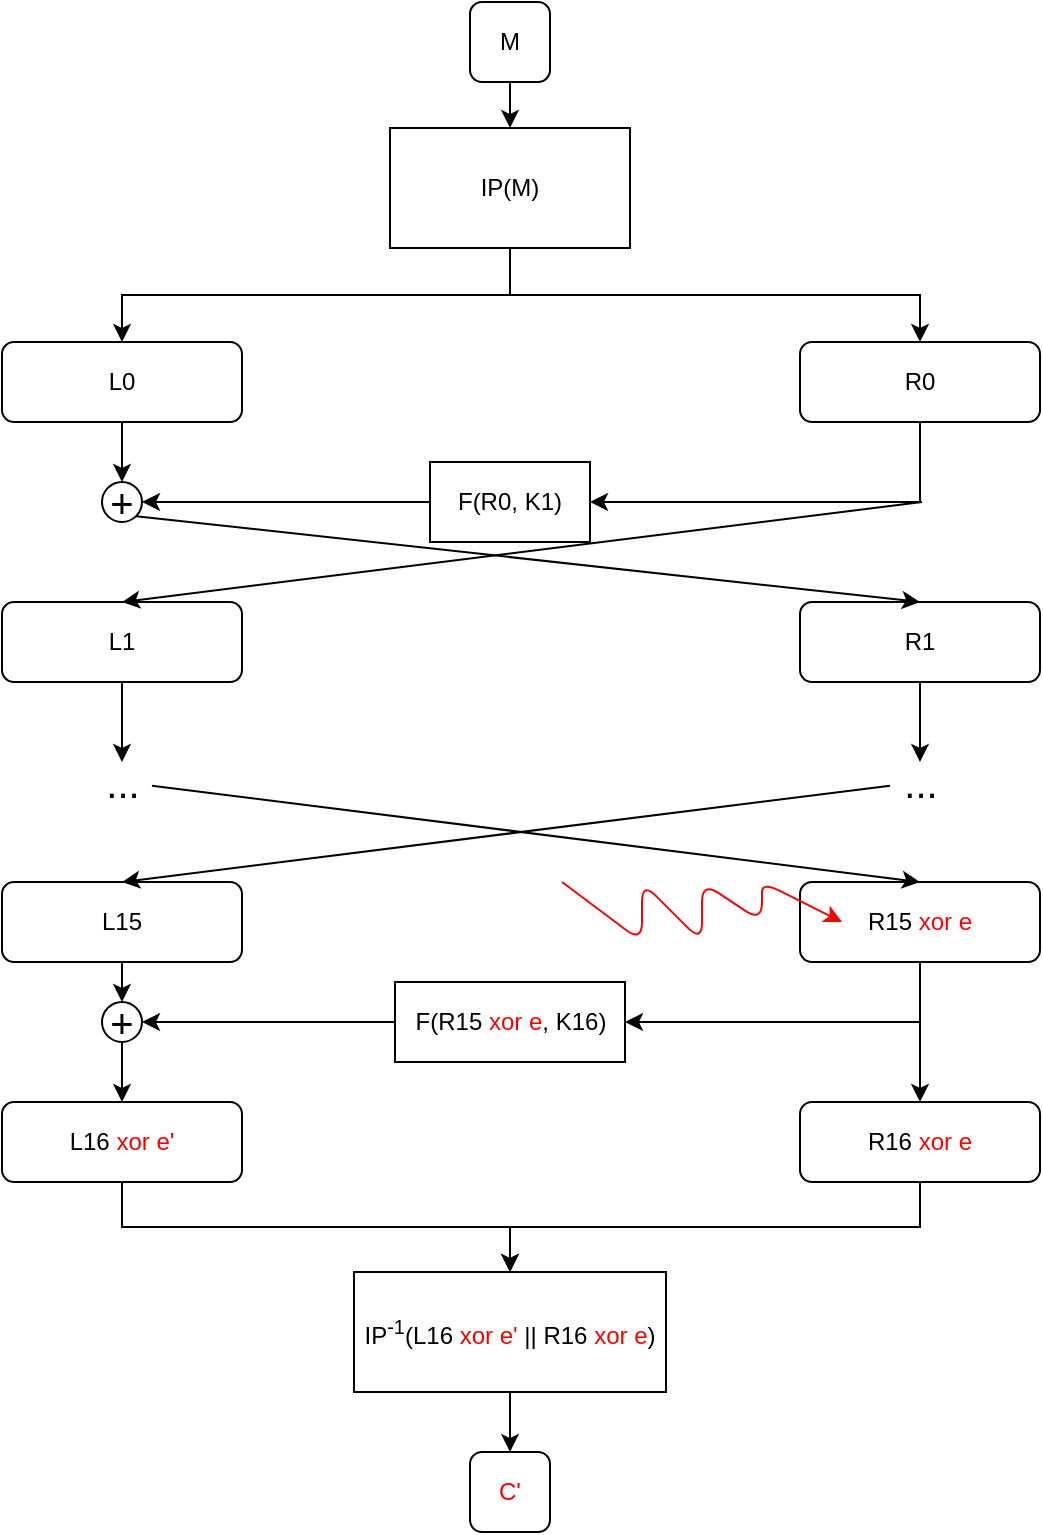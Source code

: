 <mxfile version="12.9.13" type="device"><diagram id="v9nlMzqAuGs6hTl1QrHG" name="Page-1"><mxGraphModel dx="556" dy="1065" grid="1" gridSize="10" guides="1" tooltips="1" connect="1" arrows="1" fold="1" page="1" pageScale="1" pageWidth="827" pageHeight="1169" math="0" shadow="0"><root><mxCell id="0"/><mxCell id="1" parent="0"/><mxCell id="WcnsGDLWou0xfi_UGj2Q-3" style="edgeStyle=orthogonalEdgeStyle;rounded=0;orthogonalLoop=1;jettySize=auto;html=1;" parent="1" source="WcnsGDLWou0xfi_UGj2Q-5" target="WcnsGDLWou0xfi_UGj2Q-11" edge="1"><mxGeometry relative="1" as="geometry"/></mxCell><mxCell id="WcnsGDLWou0xfi_UGj2Q-4" style="edgeStyle=orthogonalEdgeStyle;rounded=0;orthogonalLoop=1;jettySize=auto;html=1;entryX=1;entryY=0.5;entryDx=0;entryDy=0;" parent="1" source="WcnsGDLWou0xfi_UGj2Q-5" target="WcnsGDLWou0xfi_UGj2Q-13" edge="1"><mxGeometry relative="1" as="geometry"><Array as="points"><mxPoint x="1440" y="712"/></Array></mxGeometry></mxCell><mxCell id="WcnsGDLWou0xfi_UGj2Q-5" value="R15&lt;font color=&quot;#ff0000&quot;&gt;&amp;nbsp;xor e&lt;/font&gt;" style="rounded=1;whiteSpace=wrap;html=1;" parent="1" vertex="1"><mxGeometry x="1380" y="642" width="120" height="40" as="geometry"/></mxCell><mxCell id="WcnsGDLWou0xfi_UGj2Q-6" style="edgeStyle=orthogonalEdgeStyle;rounded=0;orthogonalLoop=1;jettySize=auto;html=1;exitX=0.5;exitY=1;exitDx=0;exitDy=0;entryX=0.5;entryY=0;entryDx=0;entryDy=0;" parent="1" source="WcnsGDLWou0xfi_UGj2Q-7" target="WcnsGDLWou0xfi_UGj2Q-15" edge="1"><mxGeometry relative="1" as="geometry"/></mxCell><mxCell id="WcnsGDLWou0xfi_UGj2Q-7" value="L15" style="rounded=1;whiteSpace=wrap;html=1;" parent="1" vertex="1"><mxGeometry x="981" y="642" width="120" height="40" as="geometry"/></mxCell><mxCell id="ggHdVQ3ID23EfEtRy9pq-2" style="edgeStyle=orthogonalEdgeStyle;rounded=0;orthogonalLoop=1;jettySize=auto;html=1;exitX=0.5;exitY=1;exitDx=0;exitDy=0;" parent="1" source="WcnsGDLWou0xfi_UGj2Q-9" target="WcnsGDLWou0xfi_UGj2Q-17" edge="1"><mxGeometry relative="1" as="geometry"/></mxCell><mxCell id="WcnsGDLWou0xfi_UGj2Q-9" value="L16 &lt;font color=&quot;#ff0000&quot;&gt;xor e'&lt;/font&gt;" style="rounded=1;whiteSpace=wrap;html=1;" parent="1" vertex="1"><mxGeometry x="981" y="752" width="120" height="40" as="geometry"/></mxCell><mxCell id="ggHdVQ3ID23EfEtRy9pq-3" style="edgeStyle=orthogonalEdgeStyle;rounded=0;orthogonalLoop=1;jettySize=auto;html=1;exitX=0.5;exitY=1;exitDx=0;exitDy=0;" parent="1" source="WcnsGDLWou0xfi_UGj2Q-11" target="WcnsGDLWou0xfi_UGj2Q-17" edge="1"><mxGeometry relative="1" as="geometry"/></mxCell><mxCell id="WcnsGDLWou0xfi_UGj2Q-11" value="R16 &lt;font color=&quot;#ff0000&quot;&gt;xor e&lt;/font&gt;" style="rounded=1;whiteSpace=wrap;html=1;" parent="1" vertex="1"><mxGeometry x="1380" y="752" width="120" height="40" as="geometry"/></mxCell><mxCell id="WcnsGDLWou0xfi_UGj2Q-12" style="edgeStyle=orthogonalEdgeStyle;rounded=0;orthogonalLoop=1;jettySize=auto;html=1;entryX=1;entryY=0.5;entryDx=0;entryDy=0;" parent="1" source="WcnsGDLWou0xfi_UGj2Q-13" target="WcnsGDLWou0xfi_UGj2Q-15" edge="1"><mxGeometry relative="1" as="geometry"><mxPoint x="1174" y="762" as="targetPoint"/></mxGeometry></mxCell><mxCell id="WcnsGDLWou0xfi_UGj2Q-13" value="F(R15 &lt;font color=&quot;#ff0000&quot;&gt;xor e&lt;/font&gt;, K16)" style="rounded=0;whiteSpace=wrap;html=1;" parent="1" vertex="1"><mxGeometry x="1177.5" y="692" width="115" height="40" as="geometry"/></mxCell><mxCell id="WcnsGDLWou0xfi_UGj2Q-14" style="edgeStyle=orthogonalEdgeStyle;rounded=0;orthogonalLoop=1;jettySize=auto;html=1;" parent="1" source="WcnsGDLWou0xfi_UGj2Q-15" target="WcnsGDLWou0xfi_UGj2Q-9" edge="1"><mxGeometry relative="1" as="geometry"/></mxCell><mxCell id="WcnsGDLWou0xfi_UGj2Q-15" value="&lt;font style=&quot;font-size: 20px&quot;&gt;+&lt;/font&gt;" style="ellipse;whiteSpace=wrap;html=1;aspect=fixed;" parent="1" vertex="1"><mxGeometry x="1031" y="702" width="20" height="20" as="geometry"/></mxCell><mxCell id="WcnsGDLWou0xfi_UGj2Q-16" style="edgeStyle=orthogonalEdgeStyle;rounded=0;orthogonalLoop=1;jettySize=auto;html=1;" parent="1" source="WcnsGDLWou0xfi_UGj2Q-17" target="WcnsGDLWou0xfi_UGj2Q-18" edge="1"><mxGeometry relative="1" as="geometry"/></mxCell><mxCell id="WcnsGDLWou0xfi_UGj2Q-17" value="IP&lt;sup&gt;-1&lt;/sup&gt;(L16 &lt;font color=&quot;#ff0000&quot;&gt;xor e'&lt;/font&gt; || R16 &lt;font color=&quot;#ff0000&quot;&gt;xor e&lt;/font&gt;)" style="rounded=0;whiteSpace=wrap;html=1;" parent="1" vertex="1"><mxGeometry x="1157" y="837" width="156" height="60" as="geometry"/></mxCell><mxCell id="WcnsGDLWou0xfi_UGj2Q-18" value="&lt;font color=&quot;#ff0000&quot;&gt;C'&lt;/font&gt;" style="rounded=1;whiteSpace=wrap;html=1;" parent="1" vertex="1"><mxGeometry x="1215" y="927" width="40" height="40" as="geometry"/></mxCell><mxCell id="WcnsGDLWou0xfi_UGj2Q-19" style="edgeStyle=orthogonalEdgeStyle;rounded=0;orthogonalLoop=1;jettySize=auto;html=1;" parent="1" source="WcnsGDLWou0xfi_UGj2Q-20" target="WcnsGDLWou0xfi_UGj2Q-23" edge="1"><mxGeometry relative="1" as="geometry"/></mxCell><mxCell id="WcnsGDLWou0xfi_UGj2Q-20" value="M" style="rounded=1;whiteSpace=wrap;html=1;" parent="1" vertex="1"><mxGeometry x="1215" y="202" width="40" height="40" as="geometry"/></mxCell><mxCell id="WcnsGDLWou0xfi_UGj2Q-21" style="edgeStyle=orthogonalEdgeStyle;rounded=0;orthogonalLoop=1;jettySize=auto;html=1;entryX=0.5;entryY=0;entryDx=0;entryDy=0;exitX=0.5;exitY=1;exitDx=0;exitDy=0;" parent="1" source="WcnsGDLWou0xfi_UGj2Q-23" target="WcnsGDLWou0xfi_UGj2Q-25" edge="1"><mxGeometry relative="1" as="geometry"/></mxCell><mxCell id="WcnsGDLWou0xfi_UGj2Q-22" style="edgeStyle=orthogonalEdgeStyle;rounded=0;orthogonalLoop=1;jettySize=auto;html=1;entryX=0.5;entryY=0;entryDx=0;entryDy=0;exitX=0.5;exitY=1;exitDx=0;exitDy=0;" parent="1" source="WcnsGDLWou0xfi_UGj2Q-23" target="WcnsGDLWou0xfi_UGj2Q-27" edge="1"><mxGeometry relative="1" as="geometry"/></mxCell><mxCell id="WcnsGDLWou0xfi_UGj2Q-23" value="IP(M)" style="rounded=0;whiteSpace=wrap;html=1;" parent="1" vertex="1"><mxGeometry x="1175" y="265" width="120" height="60" as="geometry"/></mxCell><mxCell id="WcnsGDLWou0xfi_UGj2Q-24" style="edgeStyle=orthogonalEdgeStyle;rounded=0;orthogonalLoop=1;jettySize=auto;html=1;entryX=1;entryY=0.5;entryDx=0;entryDy=0;" parent="1" source="WcnsGDLWou0xfi_UGj2Q-25" target="WcnsGDLWou0xfi_UGj2Q-33" edge="1"><mxGeometry relative="1" as="geometry"><Array as="points"><mxPoint x="1440" y="452"/></Array></mxGeometry></mxCell><mxCell id="WcnsGDLWou0xfi_UGj2Q-25" value="R0" style="rounded=1;whiteSpace=wrap;html=1;" parent="1" vertex="1"><mxGeometry x="1380" y="372" width="120" height="40" as="geometry"/></mxCell><mxCell id="WcnsGDLWou0xfi_UGj2Q-26" style="edgeStyle=orthogonalEdgeStyle;rounded=0;orthogonalLoop=1;jettySize=auto;html=1;exitX=0.5;exitY=1;exitDx=0;exitDy=0;entryX=0.5;entryY=0;entryDx=0;entryDy=0;" parent="1" source="WcnsGDLWou0xfi_UGj2Q-27" target="WcnsGDLWou0xfi_UGj2Q-34" edge="1"><mxGeometry relative="1" as="geometry"/></mxCell><mxCell id="WcnsGDLWou0xfi_UGj2Q-27" value="L0" style="rounded=1;whiteSpace=wrap;html=1;" parent="1" vertex="1"><mxGeometry x="981" y="372" width="120" height="40" as="geometry"/></mxCell><mxCell id="WcnsGDLWou0xfi_UGj2Q-28" style="edgeStyle=orthogonalEdgeStyle;rounded=0;orthogonalLoop=1;jettySize=auto;html=1;" parent="1" source="WcnsGDLWou0xfi_UGj2Q-29" target="WcnsGDLWou0xfi_UGj2Q-38" edge="1"><mxGeometry relative="1" as="geometry"/></mxCell><mxCell id="WcnsGDLWou0xfi_UGj2Q-29" value="L1" style="rounded=1;whiteSpace=wrap;html=1;" parent="1" vertex="1"><mxGeometry x="981" y="502" width="120" height="40" as="geometry"/></mxCell><mxCell id="WcnsGDLWou0xfi_UGj2Q-30" style="edgeStyle=orthogonalEdgeStyle;rounded=0;orthogonalLoop=1;jettySize=auto;html=1;" parent="1" source="WcnsGDLWou0xfi_UGj2Q-31" target="WcnsGDLWou0xfi_UGj2Q-37" edge="1"><mxGeometry relative="1" as="geometry"/></mxCell><mxCell id="WcnsGDLWou0xfi_UGj2Q-31" value="R1" style="rounded=1;whiteSpace=wrap;html=1;" parent="1" vertex="1"><mxGeometry x="1380" y="502" width="120" height="40" as="geometry"/></mxCell><mxCell id="WcnsGDLWou0xfi_UGj2Q-32" style="edgeStyle=orthogonalEdgeStyle;rounded=0;orthogonalLoop=1;jettySize=auto;html=1;entryX=1;entryY=0.5;entryDx=0;entryDy=0;" parent="1" source="WcnsGDLWou0xfi_UGj2Q-33" target="WcnsGDLWou0xfi_UGj2Q-34" edge="1"><mxGeometry relative="1" as="geometry"><mxPoint x="1174" y="502" as="targetPoint"/></mxGeometry></mxCell><mxCell id="WcnsGDLWou0xfi_UGj2Q-33" value="F(R0, K1)" style="rounded=0;whiteSpace=wrap;html=1;" parent="1" vertex="1"><mxGeometry x="1195" y="432" width="80" height="40" as="geometry"/></mxCell><mxCell id="WcnsGDLWou0xfi_UGj2Q-34" value="&lt;font style=&quot;font-size: 20px&quot;&gt;+&lt;/font&gt;" style="ellipse;whiteSpace=wrap;html=1;aspect=fixed;" parent="1" vertex="1"><mxGeometry x="1031" y="442" width="20" height="20" as="geometry"/></mxCell><mxCell id="WcnsGDLWou0xfi_UGj2Q-35" value="" style="endArrow=classic;html=1;exitX=1;exitY=1;exitDx=0;exitDy=0;entryX=0.5;entryY=0;entryDx=0;entryDy=0;" parent="1" source="WcnsGDLWou0xfi_UGj2Q-34" target="WcnsGDLWou0xfi_UGj2Q-31" edge="1"><mxGeometry width="50" height="50" relative="1" as="geometry"><mxPoint x="1451" y="662" as="sourcePoint"/><mxPoint x="1440" y="522" as="targetPoint"/></mxGeometry></mxCell><mxCell id="WcnsGDLWou0xfi_UGj2Q-36" value="" style="endArrow=classic;html=1;entryX=0.5;entryY=0;entryDx=0;entryDy=0;" parent="1" target="WcnsGDLWou0xfi_UGj2Q-29" edge="1"><mxGeometry width="50" height="50" relative="1" as="geometry"><mxPoint x="1441" y="452" as="sourcePoint"/><mxPoint x="1041" y="522" as="targetPoint"/></mxGeometry></mxCell><mxCell id="WcnsGDLWou0xfi_UGj2Q-37" value="&lt;font style=&quot;font-size: 20px&quot;&gt;...&lt;/font&gt;" style="text;html=1;align=center;verticalAlign=middle;resizable=0;points=[];autosize=1;" parent="1" vertex="1"><mxGeometry x="1425" y="582" width="30" height="20" as="geometry"/></mxCell><mxCell id="WcnsGDLWou0xfi_UGj2Q-38" value="&lt;font style=&quot;font-size: 20px&quot;&gt;...&lt;/font&gt;" style="text;html=1;align=center;verticalAlign=middle;resizable=0;points=[];autosize=1;" parent="1" vertex="1"><mxGeometry x="1026" y="582" width="30" height="20" as="geometry"/></mxCell><mxCell id="WcnsGDLWou0xfi_UGj2Q-39" value="" style="endArrow=classic;html=1;entryX=0.5;entryY=0;entryDx=0;entryDy=0;" parent="1" source="WcnsGDLWou0xfi_UGj2Q-38" target="WcnsGDLWou0xfi_UGj2Q-5" edge="1"><mxGeometry width="50" height="50" relative="1" as="geometry"><mxPoint x="1041" y="612" as="sourcePoint"/><mxPoint x="1440" y="692" as="targetPoint"/></mxGeometry></mxCell><mxCell id="WcnsGDLWou0xfi_UGj2Q-40" value="" style="endArrow=classic;html=1;entryX=0.5;entryY=0;entryDx=0;entryDy=0;" parent="1" source="WcnsGDLWou0xfi_UGj2Q-37" target="WcnsGDLWou0xfi_UGj2Q-7" edge="1"><mxGeometry width="50" height="50" relative="1" as="geometry"><mxPoint x="1441" y="612" as="sourcePoint"/><mxPoint x="1041" y="692" as="targetPoint"/></mxGeometry></mxCell><mxCell id="WcnsGDLWou0xfi_UGj2Q-42" value="" style="endArrow=classic;html=1;entryX=0.175;entryY=0.5;entryDx=0;entryDy=0;entryPerimeter=0;strokeColor=#FF0000;" parent="1" target="WcnsGDLWou0xfi_UGj2Q-5" edge="1"><mxGeometry width="50" height="50" relative="1" as="geometry"><mxPoint x="1261" y="642" as="sourcePoint"/><mxPoint x="941" y="722" as="targetPoint"/><Array as="points"><mxPoint x="1301" y="672"/><mxPoint x="1301" y="642"/><mxPoint x="1331" y="672"/><mxPoint x="1331" y="642"/><mxPoint x="1361" y="662"/><mxPoint x="1361" y="642"/></Array></mxGeometry></mxCell></root></mxGraphModel></diagram></mxfile>